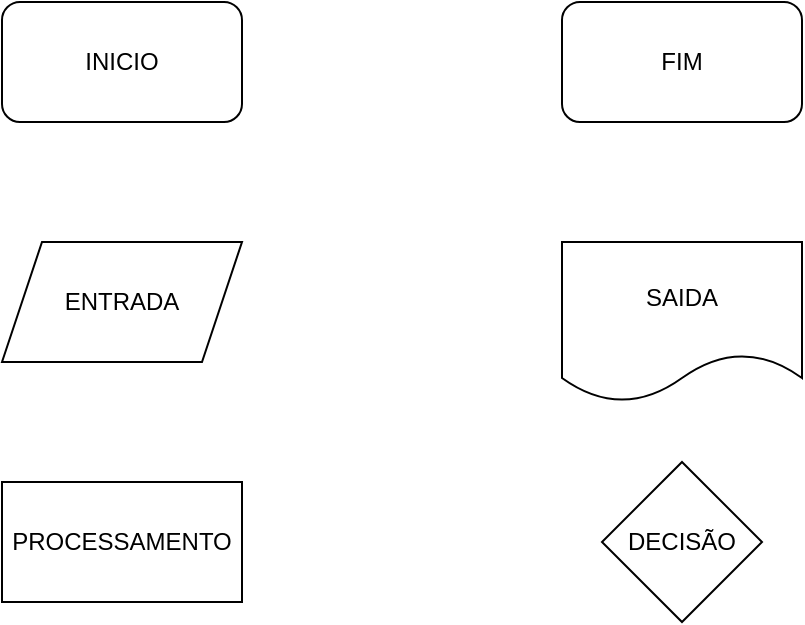<mxfile version="17.1.3" type="github" pages="3">
  <diagram id="-MDriquDOU_flxYND0es" name="Page-1">
    <mxGraphModel dx="1108" dy="482" grid="1" gridSize="10" guides="1" tooltips="1" connect="1" arrows="1" fold="1" page="1" pageScale="1" pageWidth="827" pageHeight="1169" math="0" shadow="0">
      <root>
        <mxCell id="0" />
        <mxCell id="1" parent="0" />
        <mxCell id="aQO_VSZlId-RK-wUqM6t-1" value="INICIO" style="rounded=1;whiteSpace=wrap;html=1;" vertex="1" parent="1">
          <mxGeometry x="80" y="40" width="120" height="60" as="geometry" />
        </mxCell>
        <mxCell id="aQO_VSZlId-RK-wUqM6t-2" value="FIM" style="rounded=1;whiteSpace=wrap;html=1;" vertex="1" parent="1">
          <mxGeometry x="360" y="40" width="120" height="60" as="geometry" />
        </mxCell>
        <mxCell id="aQO_VSZlId-RK-wUqM6t-3" value="ENTRADA" style="shape=parallelogram;perimeter=parallelogramPerimeter;whiteSpace=wrap;html=1;fixedSize=1;" vertex="1" parent="1">
          <mxGeometry x="80" y="160" width="120" height="60" as="geometry" />
        </mxCell>
        <mxCell id="aQO_VSZlId-RK-wUqM6t-4" value="SAIDA" style="shape=document;whiteSpace=wrap;html=1;boundedLbl=1;" vertex="1" parent="1">
          <mxGeometry x="360" y="160" width="120" height="80" as="geometry" />
        </mxCell>
        <mxCell id="aQO_VSZlId-RK-wUqM6t-5" value="PROCESSAMENTO" style="rounded=0;whiteSpace=wrap;html=1;" vertex="1" parent="1">
          <mxGeometry x="80" y="280" width="120" height="60" as="geometry" />
        </mxCell>
        <mxCell id="aQO_VSZlId-RK-wUqM6t-6" value="DECISÃO" style="rhombus;whiteSpace=wrap;html=1;" vertex="1" parent="1">
          <mxGeometry x="380" y="270" width="80" height="80" as="geometry" />
        </mxCell>
      </root>
    </mxGraphModel>
  </diagram>
  <diagram id="CUywMH8firEGgWCq6wm5" name="Page-2">
    <mxGraphModel dx="1108" dy="482" grid="1" gridSize="10" guides="1" tooltips="1" connect="1" arrows="1" fold="1" page="1" pageScale="1" pageWidth="827" pageHeight="1169" math="0" shadow="0">
      <root>
        <mxCell id="aaeQFXI5SlnJPCVBed2T-0" />
        <mxCell id="aaeQFXI5SlnJPCVBed2T-1" parent="aaeQFXI5SlnJPCVBed2T-0" />
        <mxCell id="0LVw75udHM2b_XSH9-4v-4" style="edgeStyle=none;rounded=0;orthogonalLoop=1;jettySize=auto;html=1;" edge="1" parent="aaeQFXI5SlnJPCVBed2T-1" source="0LVw75udHM2b_XSH9-4v-0">
          <mxGeometry relative="1" as="geometry">
            <mxPoint x="190" y="110" as="targetPoint" />
            <Array as="points">
              <mxPoint x="180" y="110" />
            </Array>
          </mxGeometry>
        </mxCell>
        <mxCell id="0LVw75udHM2b_XSH9-4v-0" value="INICIO" style="rounded=1;whiteSpace=wrap;html=1;" vertex="1" parent="aaeQFXI5SlnJPCVBed2T-1">
          <mxGeometry x="30" y="80" width="100" height="60" as="geometry" />
        </mxCell>
        <mxCell id="0LVw75udHM2b_XSH9-4v-6" value="" style="edgeStyle=none;rounded=0;orthogonalLoop=1;jettySize=auto;html=1;" edge="1" parent="aaeQFXI5SlnJPCVBed2T-1" source="0LVw75udHM2b_XSH9-4v-1">
          <mxGeometry relative="1" as="geometry">
            <mxPoint x="370" y="110" as="targetPoint" />
          </mxGeometry>
        </mxCell>
        <mxCell id="0LVw75udHM2b_XSH9-4v-1" value="ENTRADA" style="shape=parallelogram;perimeter=parallelogramPerimeter;whiteSpace=wrap;html=1;fixedSize=1;" vertex="1" parent="aaeQFXI5SlnJPCVBed2T-1">
          <mxGeometry x="180" y="80" width="120" height="60" as="geometry" />
        </mxCell>
        <mxCell id="0LVw75udHM2b_XSH9-4v-9" style="edgeStyle=none;rounded=0;orthogonalLoop=1;jettySize=auto;html=1;" edge="1" parent="aaeQFXI5SlnJPCVBed2T-1">
          <mxGeometry relative="1" as="geometry">
            <mxPoint x="520" y="110" as="targetPoint" />
            <mxPoint x="490" y="110" as="sourcePoint" />
            <Array as="points">
              <mxPoint x="450" y="110" />
            </Array>
          </mxGeometry>
        </mxCell>
        <mxCell id="0LVw75udHM2b_XSH9-4v-13" style="edgeStyle=none;rounded=0;orthogonalLoop=1;jettySize=auto;html=1;entryX=0;entryY=0.5;entryDx=0;entryDy=0;" edge="1" parent="aaeQFXI5SlnJPCVBed2T-1" target="0LVw75udHM2b_XSH9-4v-11">
          <mxGeometry relative="1" as="geometry">
            <mxPoint x="620" y="110" as="sourcePoint" />
          </mxGeometry>
        </mxCell>
        <mxCell id="0LVw75udHM2b_XSH9-4v-14" style="edgeStyle=none;rounded=0;orthogonalLoop=1;jettySize=auto;html=1;entryX=0;entryY=0.5;entryDx=0;entryDy=0;" edge="1" parent="aaeQFXI5SlnJPCVBed2T-1" source="0LVw75udHM2b_XSH9-4v-11" target="0LVw75udHM2b_XSH9-4v-12">
          <mxGeometry relative="1" as="geometry" />
        </mxCell>
        <mxCell id="0LVw75udHM2b_XSH9-4v-11" value="SAIDA" style="shape=document;whiteSpace=wrap;html=1;boundedLbl=1;" vertex="1" parent="aaeQFXI5SlnJPCVBed2T-1">
          <mxGeometry x="680" y="80" width="100" height="60" as="geometry" />
        </mxCell>
        <mxCell id="0LVw75udHM2b_XSH9-4v-12" value="FIM" style="rounded=1;whiteSpace=wrap;html=1;" vertex="1" parent="aaeQFXI5SlnJPCVBed2T-1">
          <mxGeometry x="840" y="80" width="120" height="60" as="geometry" />
        </mxCell>
        <mxCell id="0LVw75udHM2b_XSH9-4v-15" value="INICIO" style="rounded=1;whiteSpace=wrap;html=1;" vertex="1" parent="aaeQFXI5SlnJPCVBed2T-1">
          <mxGeometry x="30" y="80" width="100" height="60" as="geometry" />
        </mxCell>
        <mxCell id="0LVw75udHM2b_XSH9-4v-18" style="edgeStyle=none;rounded=0;orthogonalLoop=1;jettySize=auto;html=1;" edge="1" parent="aaeQFXI5SlnJPCVBed2T-1" source="0LVw75udHM2b_XSH9-4v-16">
          <mxGeometry relative="1" as="geometry">
            <mxPoint x="430" y="340" as="targetPoint" />
          </mxGeometry>
        </mxCell>
        <mxCell id="0LVw75udHM2b_XSH9-4v-16" value="INICIO" style="rounded=1;whiteSpace=wrap;html=1;" vertex="1" parent="aaeQFXI5SlnJPCVBed2T-1">
          <mxGeometry x="380" y="230" width="100" height="50" as="geometry" />
        </mxCell>
        <mxCell id="0LVw75udHM2b_XSH9-4v-21" value="" style="edgeStyle=none;rounded=0;orthogonalLoop=1;jettySize=auto;html=1;" edge="1" parent="aaeQFXI5SlnJPCVBed2T-1" source="0LVw75udHM2b_XSH9-4v-17">
          <mxGeometry relative="1" as="geometry">
            <mxPoint x="430" y="430" as="targetPoint" />
          </mxGeometry>
        </mxCell>
        <mxCell id="0LVw75udHM2b_XSH9-4v-17" value="A e B" style="shape=parallelogram;perimeter=parallelogramPerimeter;whiteSpace=wrap;html=1;fixedSize=1;" vertex="1" parent="aaeQFXI5SlnJPCVBed2T-1">
          <mxGeometry x="370" y="340" width="120" height="60" as="geometry" />
        </mxCell>
        <mxCell id="F0br-8pcmRL6fZrP4729-1" value="" style="edgeStyle=none;rounded=0;orthogonalLoop=1;jettySize=auto;html=1;exitX=0.51;exitY=0.867;exitDx=0;exitDy=0;exitPerimeter=0;" edge="1" parent="aaeQFXI5SlnJPCVBed2T-1" source="0LVw75udHM2b_XSH9-4v-24">
          <mxGeometry relative="1" as="geometry">
            <mxPoint x="430" y="710" as="sourcePoint" />
            <mxPoint x="431" y="670" as="targetPoint" />
          </mxGeometry>
        </mxCell>
        <mxCell id="0LVw75udHM2b_XSH9-4v-24" value="Soma" style="shape=document;whiteSpace=wrap;html=1;boundedLbl=1;" vertex="1" parent="aaeQFXI5SlnJPCVBed2T-1">
          <mxGeometry x="380" y="555" width="100" height="60" as="geometry" />
        </mxCell>
        <mxCell id="0LVw75udHM2b_XSH9-4v-25" value="FIM" style="rounded=1;whiteSpace=wrap;html=1;" vertex="1" parent="aaeQFXI5SlnJPCVBed2T-1">
          <mxGeometry x="370" y="670" width="120" height="60" as="geometry" />
        </mxCell>
        <mxCell id="F0br-8pcmRL6fZrP4729-5" value="PROCESSAMENTO" style="rounded=0;whiteSpace=wrap;html=1;fontStyle=1" vertex="1" parent="aaeQFXI5SlnJPCVBed2T-1">
          <mxGeometry x="520" y="80" width="120" height="60" as="geometry" />
        </mxCell>
        <mxCell id="F0br-8pcmRL6fZrP4729-6" value="DECISÃO" style="rhombus;whiteSpace=wrap;html=1;" vertex="1" parent="aaeQFXI5SlnJPCVBed2T-1">
          <mxGeometry x="374" y="70" width="80" height="80" as="geometry" />
        </mxCell>
        <mxCell id="F0br-8pcmRL6fZrP4729-11" style="edgeStyle=none;rounded=0;orthogonalLoop=1;jettySize=auto;html=1;entryX=0.5;entryY=0;entryDx=0;entryDy=0;" edge="1" parent="aaeQFXI5SlnJPCVBed2T-1" source="F0br-8pcmRL6fZrP4729-10" target="0LVw75udHM2b_XSH9-4v-24">
          <mxGeometry relative="1" as="geometry" />
        </mxCell>
        <mxCell id="F0br-8pcmRL6fZrP4729-10" value="Soma = A+B" style="rounded=0;whiteSpace=wrap;html=1;" vertex="1" parent="aaeQFXI5SlnJPCVBed2T-1">
          <mxGeometry x="370" y="430" width="120" height="60" as="geometry" />
        </mxCell>
      </root>
    </mxGraphModel>
  </diagram>
  <diagram id="V4FUF4OTDJ8xPC17CC8U" name="Page-3">
    <mxGraphModel dx="1108" dy="482" grid="1" gridSize="10" guides="1" tooltips="1" connect="1" arrows="1" fold="1" page="1" pageScale="1" pageWidth="827" pageHeight="1169" math="0" shadow="0">
      <root>
        <mxCell id="k6Uqmz7R9Btrm_WIiuVV-0" />
        <mxCell id="k6Uqmz7R9Btrm_WIiuVV-1" parent="k6Uqmz7R9Btrm_WIiuVV-0" />
        <mxCell id="ReRzlu5WdTZ6FEteGtul-1" style="edgeStyle=none;rounded=0;orthogonalLoop=1;jettySize=auto;html=1;entryX=0.5;entryY=0;entryDx=0;entryDy=0;" edge="1" parent="k6Uqmz7R9Btrm_WIiuVV-1" source="kZzHeQmRsRvBPQRrt_o--0" target="ReRzlu5WdTZ6FEteGtul-0">
          <mxGeometry relative="1" as="geometry" />
        </mxCell>
        <mxCell id="kZzHeQmRsRvBPQRrt_o--0" value="INICIO" style="rounded=1;whiteSpace=wrap;html=1;" vertex="1" parent="k6Uqmz7R9Btrm_WIiuVV-1">
          <mxGeometry x="354" y="40" width="120" height="60" as="geometry" />
        </mxCell>
        <mxCell id="2SI6VydtuaX7qjSxb1O1-1" style="edgeStyle=none;rounded=0;orthogonalLoop=1;jettySize=auto;html=1;entryX=0.5;entryY=0;entryDx=0;entryDy=0;" edge="1" parent="k6Uqmz7R9Btrm_WIiuVV-1" target="2SI6VydtuaX7qjSxb1O1-0">
          <mxGeometry relative="1" as="geometry">
            <mxPoint x="412" y="220" as="sourcePoint" />
          </mxGeometry>
        </mxCell>
        <mxCell id="ReRzlu5WdTZ6FEteGtul-0" value="A e B" style="shape=parallelogram;perimeter=parallelogramPerimeter;whiteSpace=wrap;html=1;fixedSize=1;" vertex="1" parent="k6Uqmz7R9Btrm_WIiuVV-1">
          <mxGeometry x="357" y="160" width="114" height="60" as="geometry" />
        </mxCell>
        <mxCell id="ivdWBiVYv6Tktwbnq4c--3" value="verdadeiro" style="edgeStyle=none;rounded=0;orthogonalLoop=1;jettySize=auto;html=1;" edge="1" parent="k6Uqmz7R9Btrm_WIiuVV-1" source="2SI6VydtuaX7qjSxb1O1-0">
          <mxGeometry relative="1" as="geometry">
            <mxPoint x="570" y="320" as="targetPoint" />
          </mxGeometry>
        </mxCell>
        <mxCell id="Ab7fdujDg9yuFWRZj2m_-3" value="falso" style="edgeStyle=none;rounded=0;orthogonalLoop=1;jettySize=auto;html=1;entryX=0.5;entryY=0;entryDx=0;entryDy=0;" edge="1" parent="k6Uqmz7R9Btrm_WIiuVV-1" source="2SI6VydtuaX7qjSxb1O1-0">
          <mxGeometry relative="1" as="geometry">
            <mxPoint x="414" y="410" as="targetPoint" />
          </mxGeometry>
        </mxCell>
        <mxCell id="2SI6VydtuaX7qjSxb1O1-0" value="A=B" style="rhombus;whiteSpace=wrap;html=1;" vertex="1" parent="k6Uqmz7R9Btrm_WIiuVV-1">
          <mxGeometry x="374" y="280" width="76" height="70" as="geometry" />
        </mxCell>
        <mxCell id="ivdWBiVYv6Tktwbnq4c--0" value="FIM" style="rounded=1;whiteSpace=wrap;html=1;" vertex="1" parent="k6Uqmz7R9Btrm_WIiuVV-1">
          <mxGeometry x="357" y="630" width="120" height="60" as="geometry" />
        </mxCell>
        <mxCell id="8uALD62fpwj50myrWGr1-13" style="edgeStyle=orthogonalEdgeStyle;rounded=0;orthogonalLoop=1;jettySize=auto;html=1;" edge="1" parent="k6Uqmz7R9Btrm_WIiuVV-1" source="ivdWBiVYv6Tktwbnq4c--5">
          <mxGeometry relative="1" as="geometry">
            <mxPoint x="480" y="660" as="targetPoint" />
            <Array as="points">
              <mxPoint x="620" y="660" />
            </Array>
          </mxGeometry>
        </mxCell>
        <mxCell id="ivdWBiVYv6Tktwbnq4c--5" value="Não podem ser iguais" style="shape=document;whiteSpace=wrap;html=1;boundedLbl=1;" vertex="1" parent="k6Uqmz7R9Btrm_WIiuVV-1">
          <mxGeometry x="570" y="300" width="100" height="60" as="geometry" />
        </mxCell>
        <mxCell id="Qq3B8uMvTD4xYea6mbMC-0" style="edgeStyle=none;rounded=0;orthogonalLoop=1;jettySize=auto;html=1;" edge="1" parent="k6Uqmz7R9Btrm_WIiuVV-1" source="qv-G2LTPpvyID5463_XQ-0">
          <mxGeometry relative="1" as="geometry">
            <mxPoint x="200" y="445" as="targetPoint" />
          </mxGeometry>
        </mxCell>
        <mxCell id="8uALD62fpwj50myrWGr1-6" style="edgeStyle=orthogonalEdgeStyle;rounded=0;orthogonalLoop=1;jettySize=auto;html=1;entryX=0.5;entryY=0;entryDx=0;entryDy=0;" edge="1" parent="k6Uqmz7R9Btrm_WIiuVV-1" source="qv-G2LTPpvyID5463_XQ-0" target="8uALD62fpwj50myrWGr1-4">
          <mxGeometry relative="1" as="geometry" />
        </mxCell>
        <mxCell id="qv-G2LTPpvyID5463_XQ-0" value="A&amp;gt;B" style="rhombus;whiteSpace=wrap;html=1;" vertex="1" parent="k6Uqmz7R9Btrm_WIiuVV-1">
          <mxGeometry x="376" y="410" width="76" height="70" as="geometry" />
        </mxCell>
        <mxCell id="8uALD62fpwj50myrWGr1-9" style="edgeStyle=orthogonalEdgeStyle;rounded=0;orthogonalLoop=1;jettySize=auto;html=1;exitX=0.5;exitY=0.883;exitDx=0;exitDy=0;exitPerimeter=0;" edge="1" parent="k6Uqmz7R9Btrm_WIiuVV-1" source="8uALD62fpwj50myrWGr1-0">
          <mxGeometry relative="1" as="geometry">
            <mxPoint x="350" y="670" as="targetPoint" />
            <Array as="points">
              <mxPoint x="150" y="670" />
            </Array>
          </mxGeometry>
        </mxCell>
        <mxCell id="8uALD62fpwj50myrWGr1-0" value="a" style="shape=document;whiteSpace=wrap;html=1;boundedLbl=1;" vertex="1" parent="k6Uqmz7R9Btrm_WIiuVV-1">
          <mxGeometry x="100" y="420" width="100" height="60" as="geometry" />
        </mxCell>
        <mxCell id="8uALD62fpwj50myrWGr1-12" style="edgeStyle=none;rounded=0;orthogonalLoop=1;jettySize=auto;html=1;exitX=0.5;exitY=0.867;exitDx=0;exitDy=0;exitPerimeter=0;" edge="1" parent="k6Uqmz7R9Btrm_WIiuVV-1" source="8uALD62fpwj50myrWGr1-4">
          <mxGeometry relative="1" as="geometry">
            <mxPoint x="414" y="630" as="targetPoint" />
          </mxGeometry>
        </mxCell>
        <mxCell id="8uALD62fpwj50myrWGr1-4" value="b" style="shape=document;whiteSpace=wrap;html=1;boundedLbl=1;" vertex="1" parent="k6Uqmz7R9Btrm_WIiuVV-1">
          <mxGeometry x="364" y="525" width="100" height="60" as="geometry" />
        </mxCell>
      </root>
    </mxGraphModel>
  </diagram>
</mxfile>
